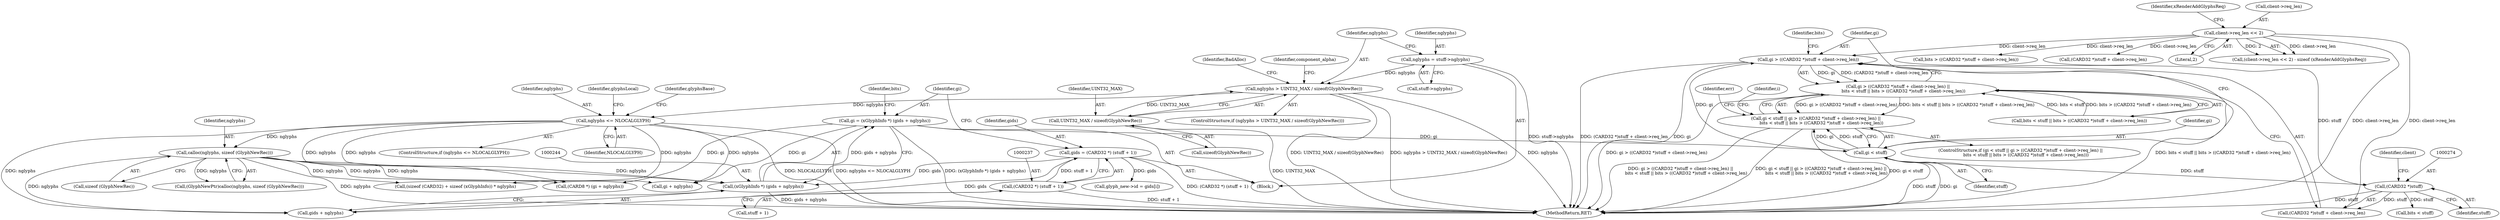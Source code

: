 digraph "0_xserver_5725849a1b427cd4a72b84e57f211edb35838718@pointer" {
"1000270" [label="(Call,gi > ((CARD32 *)stuff + client->req_len))"];
"1000266" [label="(Call,gi < stuff)"];
"1000241" [label="(Call,gi = (xGlyphInfo *) (gids + nglyphs))"];
"1000243" [label="(Call,(xGlyphInfo *) (gids + nglyphs))"];
"1000234" [label="(Call,gids = (CARD32 *) (stuff + 1))"];
"1000236" [label="(Call,(CARD32 *) (stuff + 1))"];
"1000194" [label="(Call,nglyphs <= NLOCALGLYPH)"];
"1000177" [label="(Call,nglyphs > UINT32_MAX / sizeof(GlyphNewRec))"];
"1000171" [label="(Call,nglyphs = stuff->nglyphs)"];
"1000179" [label="(Call,UINT32_MAX / sizeof(GlyphNewRec))"];
"1000212" [label="(Call,calloc(nglyphs, sizeof (GlyphNewRec)))"];
"1000273" [label="(Call,(CARD32 *)stuff)"];
"1000224" [label="(Call,client->req_len << 2)"];
"1000269" [label="(Call,gi > ((CARD32 *)stuff + client->req_len) ||\n        bits < stuff || bits > ((CARD32 *)stuff + client->req_len))"];
"1000265" [label="(Call,gi < stuff || gi > ((CARD32 *)stuff + client->req_len) ||\n        bits < stuff || bits > ((CARD32 *)stuff + client->req_len))"];
"1000576" [label="(Call,glyph_new->id = gids[i])"];
"1000177" [label="(Call,nglyphs > UINT32_MAX / sizeof(GlyphNewRec))"];
"1000270" [label="(Call,gi > ((CARD32 *)stuff + client->req_len))"];
"1000236" [label="(Call,(CARD32 *) (stuff + 1))"];
"1000267" [label="(Identifier,gi)"];
"1000172" [label="(Identifier,nglyphs)"];
"1000238" [label="(Call,stuff + 1)"];
"1000285" [label="(Call,(CARD32 *)stuff + client->req_len)"];
"1000181" [label="(Call,sizeof(GlyphNewRec))"];
"1000271" [label="(Identifier,gi)"];
"1000273" [label="(Call,(CARD32 *)stuff)"];
"1000228" [label="(Literal,2)"];
"1000265" [label="(Call,gi < stuff || gi > ((CARD32 *)stuff + client->req_len) ||\n        bits < stuff || bits > ((CARD32 *)stuff + client->req_len))"];
"1000223" [label="(Call,(client->req_len << 2) - sizeof (xRenderAddGlyphsReq))"];
"1000213" [label="(Identifier,nglyphs)"];
"1000249" [label="(Identifier,bits)"];
"1000179" [label="(Call,UINT32_MAX / sizeof(GlyphNewRec))"];
"1000171" [label="(Call,nglyphs = stuff->nglyphs)"];
"1000279" [label="(Call,bits < stuff || bits > ((CARD32 *)stuff + client->req_len))"];
"1000193" [label="(ControlStructure,if (nglyphs <= NLOCALGLYPH))"];
"1000243" [label="(Call,(xGlyphInfo *) (gids + nglyphs))"];
"1000283" [label="(Call,bits > ((CARD32 *)stuff + client->req_len))"];
"1000212" [label="(Call,calloc(nglyphs, sizeof (GlyphNewRec)))"];
"1000230" [label="(Identifier,xRenderAddGlyphsReq)"];
"1000269" [label="(Call,gi > ((CARD32 *)stuff + client->req_len) ||\n        bits < stuff || bits > ((CARD32 *)stuff + client->req_len))"];
"1000224" [label="(Call,client->req_len << 2)"];
"1000210" [label="(Call,(GlyphNewPtr)calloc(nglyphs, sizeof (GlyphNewRec)))"];
"1000268" [label="(Identifier,stuff)"];
"1000275" [label="(Identifier,stuff)"];
"1000176" [label="(ControlStructure,if (nglyphs > UINT32_MAX / sizeof(GlyphNewRec)))"];
"1000242" [label="(Identifier,gi)"];
"1000257" [label="(Call,(sizeof (CARD32) + sizeof (xGlyphInfo)) * nglyphs)"];
"1000294" [label="(Identifier,err)"];
"1000266" [label="(Call,gi < stuff)"];
"1000272" [label="(Call,(CARD32 *)stuff + client->req_len)"];
"1000196" [label="(Identifier,NLOCALGLYPH)"];
"1000250" [label="(Call,(CARD8 *) (gi + nglyphs))"];
"1000235" [label="(Identifier,gids)"];
"1000698" [label="(MethodReturn,RET)"];
"1000186" [label="(Identifier,component_alpha)"];
"1000299" [label="(Identifier,i)"];
"1000173" [label="(Call,stuff->nglyphs)"];
"1000245" [label="(Call,gids + nglyphs)"];
"1000199" [label="(Identifier,glyphsLocal)"];
"1000280" [label="(Call,bits < stuff)"];
"1000277" [label="(Identifier,client)"];
"1000225" [label="(Call,client->req_len)"];
"1000281" [label="(Identifier,bits)"];
"1000241" [label="(Call,gi = (xGlyphInfo *) (gids + nglyphs))"];
"1000234" [label="(Call,gids = (CARD32 *) (stuff + 1))"];
"1000209" [label="(Identifier,glyphsBase)"];
"1000178" [label="(Identifier,nglyphs)"];
"1000214" [label="(Call,sizeof (GlyphNewRec))"];
"1000195" [label="(Identifier,nglyphs)"];
"1000264" [label="(ControlStructure,if (gi < stuff || gi > ((CARD32 *)stuff + client->req_len) ||\n        bits < stuff || bits > ((CARD32 *)stuff + client->req_len)))"];
"1000180" [label="(Identifier,UINT32_MAX)"];
"1000194" [label="(Call,nglyphs <= NLOCALGLYPH)"];
"1000105" [label="(Block,)"];
"1000252" [label="(Call,gi + nglyphs)"];
"1000184" [label="(Identifier,BadAlloc)"];
"1000270" -> "1000269"  [label="AST: "];
"1000270" -> "1000272"  [label="CFG: "];
"1000271" -> "1000270"  [label="AST: "];
"1000272" -> "1000270"  [label="AST: "];
"1000281" -> "1000270"  [label="CFG: "];
"1000269" -> "1000270"  [label="CFG: "];
"1000270" -> "1000698"  [label="DDG: (CARD32 *)stuff + client->req_len"];
"1000270" -> "1000698"  [label="DDG: gi"];
"1000270" -> "1000269"  [label="DDG: gi"];
"1000270" -> "1000269"  [label="DDG: (CARD32 *)stuff + client->req_len"];
"1000266" -> "1000270"  [label="DDG: gi"];
"1000273" -> "1000270"  [label="DDG: stuff"];
"1000224" -> "1000270"  [label="DDG: client->req_len"];
"1000266" -> "1000265"  [label="AST: "];
"1000266" -> "1000268"  [label="CFG: "];
"1000267" -> "1000266"  [label="AST: "];
"1000268" -> "1000266"  [label="AST: "];
"1000271" -> "1000266"  [label="CFG: "];
"1000265" -> "1000266"  [label="CFG: "];
"1000266" -> "1000698"  [label="DDG: stuff"];
"1000266" -> "1000698"  [label="DDG: gi"];
"1000266" -> "1000265"  [label="DDG: gi"];
"1000266" -> "1000265"  [label="DDG: stuff"];
"1000241" -> "1000266"  [label="DDG: gi"];
"1000266" -> "1000273"  [label="DDG: stuff"];
"1000241" -> "1000105"  [label="AST: "];
"1000241" -> "1000243"  [label="CFG: "];
"1000242" -> "1000241"  [label="AST: "];
"1000243" -> "1000241"  [label="AST: "];
"1000249" -> "1000241"  [label="CFG: "];
"1000241" -> "1000698"  [label="DDG: (xGlyphInfo *) (gids + nglyphs)"];
"1000243" -> "1000241"  [label="DDG: gids + nglyphs"];
"1000241" -> "1000250"  [label="DDG: gi"];
"1000241" -> "1000252"  [label="DDG: gi"];
"1000243" -> "1000245"  [label="CFG: "];
"1000244" -> "1000243"  [label="AST: "];
"1000245" -> "1000243"  [label="AST: "];
"1000243" -> "1000698"  [label="DDG: gids + nglyphs"];
"1000234" -> "1000243"  [label="DDG: gids"];
"1000194" -> "1000243"  [label="DDG: nglyphs"];
"1000212" -> "1000243"  [label="DDG: nglyphs"];
"1000234" -> "1000105"  [label="AST: "];
"1000234" -> "1000236"  [label="CFG: "];
"1000235" -> "1000234"  [label="AST: "];
"1000236" -> "1000234"  [label="AST: "];
"1000242" -> "1000234"  [label="CFG: "];
"1000234" -> "1000698"  [label="DDG: (CARD32 *) (stuff + 1)"];
"1000236" -> "1000234"  [label="DDG: stuff + 1"];
"1000234" -> "1000245"  [label="DDG: gids"];
"1000234" -> "1000576"  [label="DDG: gids"];
"1000236" -> "1000238"  [label="CFG: "];
"1000237" -> "1000236"  [label="AST: "];
"1000238" -> "1000236"  [label="AST: "];
"1000236" -> "1000698"  [label="DDG: stuff + 1"];
"1000194" -> "1000193"  [label="AST: "];
"1000194" -> "1000196"  [label="CFG: "];
"1000195" -> "1000194"  [label="AST: "];
"1000196" -> "1000194"  [label="AST: "];
"1000199" -> "1000194"  [label="CFG: "];
"1000209" -> "1000194"  [label="CFG: "];
"1000194" -> "1000698"  [label="DDG: nglyphs <= NLOCALGLYPH"];
"1000194" -> "1000698"  [label="DDG: NLOCALGLYPH"];
"1000177" -> "1000194"  [label="DDG: nglyphs"];
"1000194" -> "1000212"  [label="DDG: nglyphs"];
"1000194" -> "1000245"  [label="DDG: nglyphs"];
"1000194" -> "1000250"  [label="DDG: nglyphs"];
"1000194" -> "1000252"  [label="DDG: nglyphs"];
"1000194" -> "1000257"  [label="DDG: nglyphs"];
"1000177" -> "1000176"  [label="AST: "];
"1000177" -> "1000179"  [label="CFG: "];
"1000178" -> "1000177"  [label="AST: "];
"1000179" -> "1000177"  [label="AST: "];
"1000184" -> "1000177"  [label="CFG: "];
"1000186" -> "1000177"  [label="CFG: "];
"1000177" -> "1000698"  [label="DDG: nglyphs"];
"1000177" -> "1000698"  [label="DDG: UINT32_MAX / sizeof(GlyphNewRec)"];
"1000177" -> "1000698"  [label="DDG: nglyphs > UINT32_MAX / sizeof(GlyphNewRec)"];
"1000171" -> "1000177"  [label="DDG: nglyphs"];
"1000179" -> "1000177"  [label="DDG: UINT32_MAX"];
"1000171" -> "1000105"  [label="AST: "];
"1000171" -> "1000173"  [label="CFG: "];
"1000172" -> "1000171"  [label="AST: "];
"1000173" -> "1000171"  [label="AST: "];
"1000178" -> "1000171"  [label="CFG: "];
"1000171" -> "1000698"  [label="DDG: stuff->nglyphs"];
"1000179" -> "1000181"  [label="CFG: "];
"1000180" -> "1000179"  [label="AST: "];
"1000181" -> "1000179"  [label="AST: "];
"1000179" -> "1000698"  [label="DDG: UINT32_MAX"];
"1000212" -> "1000210"  [label="AST: "];
"1000212" -> "1000214"  [label="CFG: "];
"1000213" -> "1000212"  [label="AST: "];
"1000214" -> "1000212"  [label="AST: "];
"1000210" -> "1000212"  [label="CFG: "];
"1000212" -> "1000698"  [label="DDG: nglyphs"];
"1000212" -> "1000210"  [label="DDG: nglyphs"];
"1000212" -> "1000245"  [label="DDG: nglyphs"];
"1000212" -> "1000250"  [label="DDG: nglyphs"];
"1000212" -> "1000252"  [label="DDG: nglyphs"];
"1000212" -> "1000257"  [label="DDG: nglyphs"];
"1000273" -> "1000272"  [label="AST: "];
"1000273" -> "1000275"  [label="CFG: "];
"1000274" -> "1000273"  [label="AST: "];
"1000275" -> "1000273"  [label="AST: "];
"1000277" -> "1000273"  [label="CFG: "];
"1000273" -> "1000698"  [label="DDG: stuff"];
"1000273" -> "1000272"  [label="DDG: stuff"];
"1000273" -> "1000280"  [label="DDG: stuff"];
"1000224" -> "1000223"  [label="AST: "];
"1000224" -> "1000228"  [label="CFG: "];
"1000225" -> "1000224"  [label="AST: "];
"1000228" -> "1000224"  [label="AST: "];
"1000230" -> "1000224"  [label="CFG: "];
"1000224" -> "1000698"  [label="DDG: client->req_len"];
"1000224" -> "1000223"  [label="DDG: client->req_len"];
"1000224" -> "1000223"  [label="DDG: 2"];
"1000224" -> "1000272"  [label="DDG: client->req_len"];
"1000224" -> "1000283"  [label="DDG: client->req_len"];
"1000224" -> "1000285"  [label="DDG: client->req_len"];
"1000269" -> "1000265"  [label="AST: "];
"1000269" -> "1000279"  [label="CFG: "];
"1000279" -> "1000269"  [label="AST: "];
"1000265" -> "1000269"  [label="CFG: "];
"1000269" -> "1000698"  [label="DDG: gi > ((CARD32 *)stuff + client->req_len)"];
"1000269" -> "1000698"  [label="DDG: bits < stuff || bits > ((CARD32 *)stuff + client->req_len)"];
"1000269" -> "1000265"  [label="DDG: gi > ((CARD32 *)stuff + client->req_len)"];
"1000269" -> "1000265"  [label="DDG: bits < stuff || bits > ((CARD32 *)stuff + client->req_len)"];
"1000279" -> "1000269"  [label="DDG: bits < stuff"];
"1000279" -> "1000269"  [label="DDG: bits > ((CARD32 *)stuff + client->req_len)"];
"1000265" -> "1000264"  [label="AST: "];
"1000294" -> "1000265"  [label="CFG: "];
"1000299" -> "1000265"  [label="CFG: "];
"1000265" -> "1000698"  [label="DDG: gi > ((CARD32 *)stuff + client->req_len) ||\n        bits < stuff || bits > ((CARD32 *)stuff + client->req_len)"];
"1000265" -> "1000698"  [label="DDG: gi < stuff || gi > ((CARD32 *)stuff + client->req_len) ||\n        bits < stuff || bits > ((CARD32 *)stuff + client->req_len)"];
"1000265" -> "1000698"  [label="DDG: gi < stuff"];
}
